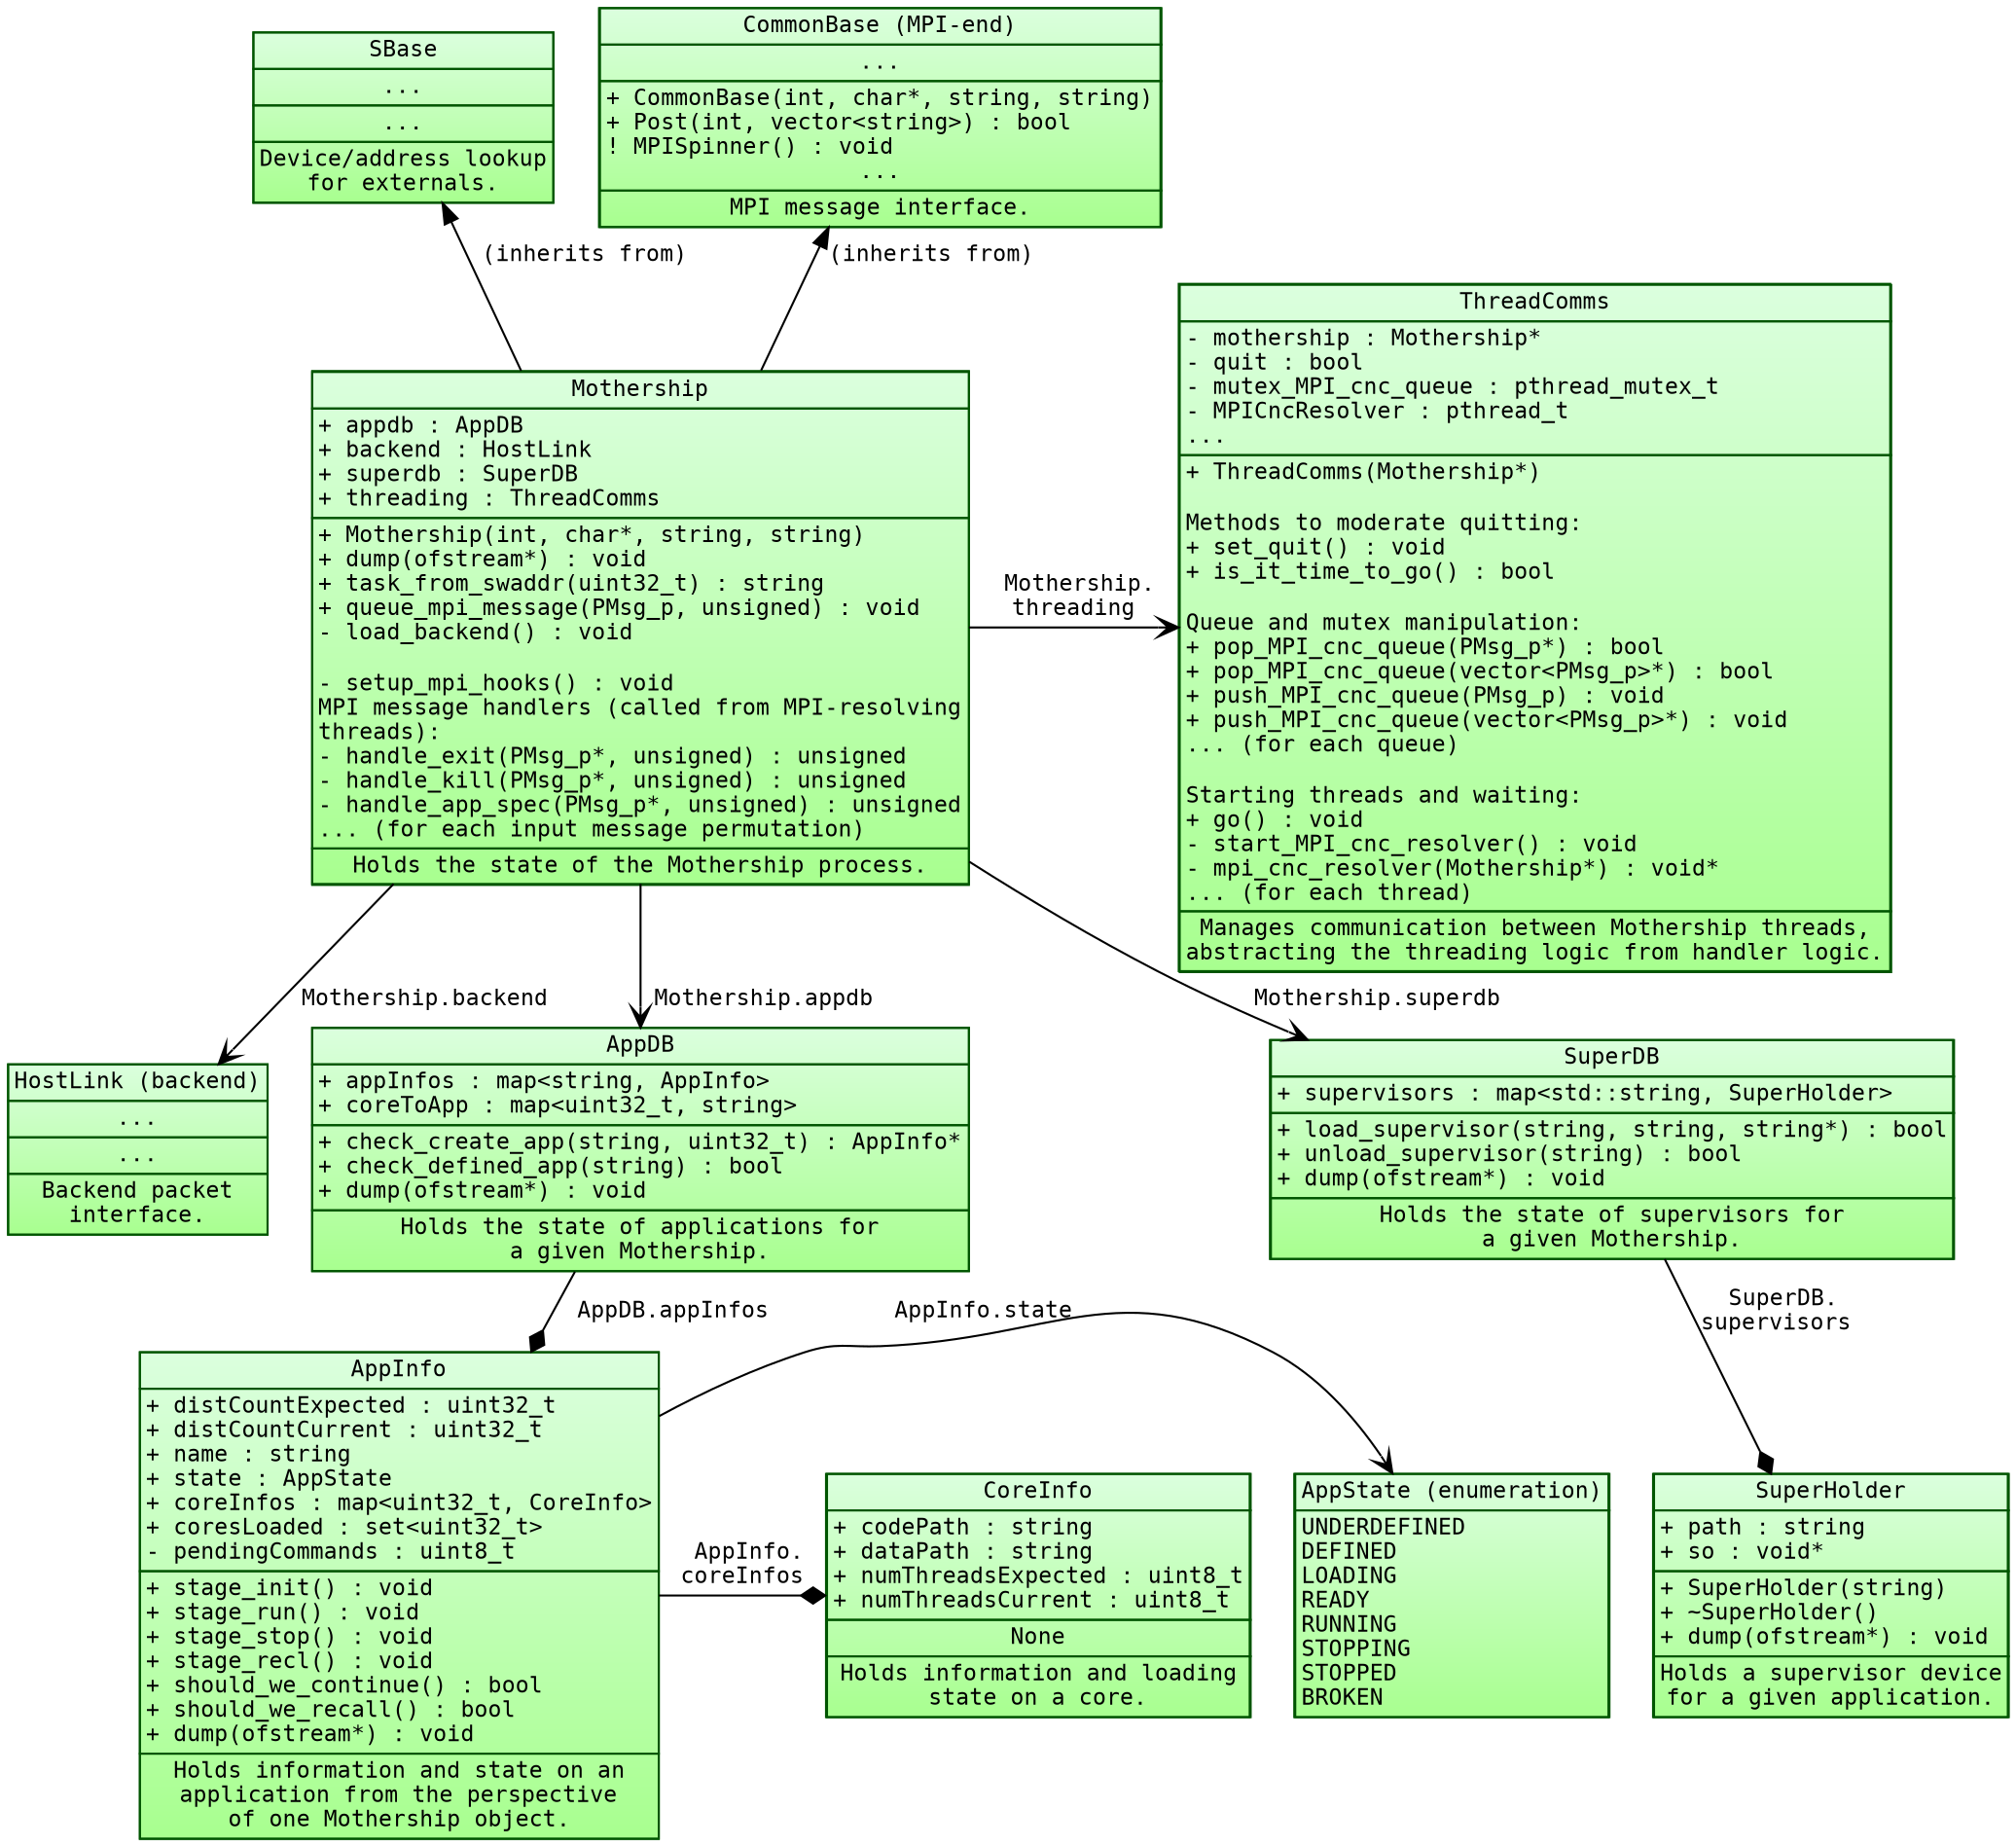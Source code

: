digraph G {
    fontname="Inconsolata";
    fontsize=11;
    margin=0;
    nodesep=0.3;
    rankdir="UD";
    ranksep=0.2;

    /* Class definitions (as graph nodes) */
    node[color="#005500",
         fillcolor="#DBFFDE:#A8FF8F",
         fontname="Inconsolata",
         fontsize=11,
         gradientangle=270,
         margin=0,
         shape="rect",
         style="filled"];

    SBase[label=<<TABLE BORDER="0" CELLBORDER="1" CELLSPACING="0">
<TR><TD>SBase</TD></TR>
<TR><TD ALIGN="TEXT">
...<BR ALIGN="TEXT"/>
</TD></TR>
<TR><TD ALIGN="TEXT">
...<BR ALIGN="TEXT"/>
</TD></TR>
<TR><TD ALIGN="TEXT">
Device/address lookup<BR ALIGN="TEXT"/>
for externals.<BR ALIGN="TEXT"/>
</TD></TR></TABLE>>];

    HostLink[label=<<TABLE BORDER="0" CELLBORDER="1" CELLSPACING="0">
<TR><TD>HostLink (backend)</TD></TR>
<TR><TD ALIGN="TEXT">
...<BR ALIGN="TEXT"/>
</TD></TR>
<TR><TD ALIGN="TEXT">
...<BR ALIGN="TEXT"/>
</TD></TR>
<TR><TD ALIGN="TEXT">
Backend packet<BR ALIGN="TEXT"/>
interface.<BR ALIGN="TEXT"/>
</TD></TR></TABLE>>];

    CommonBase[label=<<TABLE BORDER="0" CELLBORDER="1" CELLSPACING="0">
<TR><TD>CommonBase (MPI-end)</TD></TR>
<TR><TD ALIGN="TEXT">
...<BR ALIGN="TEXT"/>
</TD></TR>
<TR><TD ALIGN="LEFT">
+ CommonBase(int, char*, string, string)<BR ALIGN="LEFT"/>
+ Post(int, vector&lt;string&gt;) : bool<BR ALIGN="LEFT"/>
! MPISpinner() : void<BR ALIGN="LEFT"/>
...<BR ALIGN="TEXT"/>
</TD></TR>
<TR><TD ALIGN="TEXT">
MPI message interface.<BR ALIGN="TEXT"/>
</TD></TR></TABLE>>];

    AppState[label=<<TABLE BORDER="0" CELLBORDER="1" CELLSPACING="0">
<TR><TD>AppState (enumeration)</TD></TR>
<TR><TD ALIGN="LEFT">
UNDERDEFINED<BR ALIGN="LEFT"/>
DEFINED<BR ALIGN="LEFT"/>
LOADING<BR ALIGN="LEFT"/>
READY<BR ALIGN="LEFT"/>
RUNNING<BR ALIGN="LEFT"/>
STOPPING<BR ALIGN="LEFT"/>
STOPPED<BR ALIGN="LEFT"/>
BROKEN<BR ALIGN="LEFT"/>
</TD></TR></TABLE>>];

    AppDB[label=<<TABLE BORDER="0" CELLBORDER="1" CELLSPACING="0">
<TR><TD>AppDB</TD></TR>
<TR><TD ALIGN="LEFT">
+ appInfos : map&lt;string, AppInfo&gt;<BR ALIGN="LEFT"/>
+ coreToApp : map&lt;uint32_t, string&gt;<BR ALIGN="LEFT"/>
</TD></TR>
<TR><TD ALIGN="LEFT">
+ check_create_app(string, uint32_t) : AppInfo*<BR ALIGN="LEFT"/>
+ check_defined_app(string) : bool<BR ALIGN="LEFT"/>
+ dump(ofstream*) : void<BR ALIGN="LEFT"/>
</TD></TR>
<TR><TD ALIGN="TEXT">
Holds the state of applications for<BR ALIGN="TEXT"/>
a given Mothership.
</TD></TR></TABLE>>];

    AppInfo[label=<<TABLE BORDER="0" CELLBORDER="1" CELLSPACING="0">
<TR><TD>AppInfo</TD></TR>
<TR><TD ALIGN="LEFT">
+ distCountExpected : uint32_t<BR ALIGN="LEFT"/>
+ distCountCurrent : uint32_t<BR ALIGN="LEFT"/>
+ name : string<BR ALIGN="LEFT"/>
+ state : AppState<BR ALIGN="LEFT"/>
+ coreInfos : map&lt;uint32_t, CoreInfo&gt;<BR ALIGN="LEFT"/>
+ coresLoaded : set&lt;uint32_t&gt;<BR ALIGN="LEFT"/>
- pendingCommands : uint8_t<BR ALIGN="LEFT"/>
</TD></TR>
<TR><TD ALIGN="LEFT">
+ stage_init() : void<BR ALIGN="LEFT"/>
+ stage_run() : void<BR ALIGN="LEFT"/>
+ stage_stop() : void<BR ALIGN="LEFT"/>
+ stage_recl() : void<BR ALIGN="LEFT"/>
+ should_we_continue() : bool<BR ALIGN="LEFT"/>
+ should_we_recall() : bool<BR ALIGN="LEFT"/>
+ dump(ofstream*) : void<BR ALIGN="LEFT"/>
</TD></TR>
<TR><TD ALIGN="TEXT">
Holds information and state on an<BR ALIGN="TEXT"/>
application from the perspective<BR ALIGN="TEXT"/>
of one Mothership object.<BR ALIGN="TEXT"/>
</TD></TR></TABLE>>];

    CoreInfo[label=<<TABLE BORDER="0" CELLBORDER="1" CELLSPACING="0">
<TR><TD>CoreInfo</TD></TR>
<TR><TD ALIGN="LEFT">
+ codePath : string<BR ALIGN="LEFT"/>
+ dataPath : string<BR ALIGN="LEFT"/>
+ numThreadsExpected : uint8_t<BR ALIGN="LEFT"/>
+ numThreadsCurrent : uint8_t<BR ALIGN="LEFT"/>
</TD></TR>
<TR><TD ALIGN="TEXT">
None
</TD></TR>
<TR><TD ALIGN="TEXT">
Holds information and loading<BR ALIGN="TEXT"/>
state on a core.<BR ALIGN="TEXT"/>
</TD></TR></TABLE>>];

    SuperDB[label=<<TABLE BORDER="0" CELLBORDER="1" CELLSPACING="0">
<TR><TD>SuperDB</TD></TR>
<TR><TD ALIGN="LEFT">
+ supervisors : map&lt;std::string, SuperHolder&gt;<BR ALIGN="LEFT"/>
</TD></TR>
<TR><TD ALIGN="LEFT">
+ load_supervisor(string, string, string*) : bool<BR ALIGN="LEFT"/>
+ unload_supervisor(string) : bool<BR ALIGN="LEFT"/>
+ dump(ofstream*) : void<BR ALIGN="LEFT"/>
</TD></TR>
<TR><TD ALIGN="TEXT">
Holds the state of supervisors for<BR ALIGN="TEXT"/>
a given Mothership.
</TD></TR></TABLE>>];

    SuperHolder[label=<<TABLE BORDER="0" CELLBORDER="1" CELLSPACING="0">
<TR><TD>SuperHolder</TD></TR>
<TR><TD ALIGN="LEFT">
+ path : string<BR ALIGN="LEFT"/>
+ so : void*<BR ALIGN="LEFT"/>
</TD></TR>
<TR><TD ALIGN="LEFT">
+ SuperHolder(string)<BR ALIGN="LEFT"/>
+ ~SuperHolder()<BR ALIGN="LEFT"/>
+ dump(ofstream*) : void<BR ALIGN="LEFT"/>
</TD></TR>
<TR><TD ALIGN="TEXT">
Holds a supervisor device<BR ALIGN="TEXT"/>
for a given application.<BR ALIGN="TEXT"/>
</TD></TR></TABLE>>];

    Mothership[label=<<TABLE BORDER="0" CELLBORDER="1" CELLSPACING="0">
<TR><TD>Mothership</TD></TR>
<TR><TD ALIGN="LEFT">
+ appdb : AppDB<BR ALIGN="LEFT"/>
+ backend : HostLink<BR ALIGN="LEFT"/>
+ superdb : SuperDB<BR ALIGN="LEFT"/>
+ threading : ThreadComms<BR ALIGN="LEFT"/>
</TD></TR>
<TR><TD ALIGN="LEFT">
+ Mothership(int, char*, string, string)<BR ALIGN="LEFT"/>
+ dump(ofstream*) : void<BR ALIGN="LEFT"/>
+ task_from_swaddr(uint32_t) : string<BR ALIGN="LEFT"/>
+ queue_mpi_message(PMsg_p, unsigned) : void<BR ALIGN="LEFT"/>
- load_backend() : void<BR ALIGN="LEFT"/><BR ALIGN="LEFT"/>
- setup_mpi_hooks() : void<BR ALIGN="LEFT"/>
MPI message handlers (called from MPI-resolving<BR ALIGN="LEFT"/>
threads):<BR ALIGN="LEFT"/>
- handle_exit(PMsg_p*, unsigned) : unsigned<BR ALIGN="LEFT"/>
- handle_kill(PMsg_p*, unsigned) : unsigned<BR ALIGN="LEFT"/>
- handle_app_spec(PMsg_p*, unsigned) : unsigned<BR ALIGN="LEFT"/>
... (for each input message permutation)<BR ALIGN="LEFT"/>
</TD></TR>
<TR><TD ALIGN="TEXT">
Holds the state of the Mothership process.
</TD></TR></TABLE>>];

    ThreadComms[label=<<TABLE BORDER="0" CELLBORDER="1" CELLSPACING="0">
<TR><TD>ThreadComms</TD></TR>
<TR><TD ALIGN="LEFT">
- mothership : Mothership*<BR ALIGN="LEFT"/>
- quit : bool<BR ALIGN="LEFT"/>
- mutex_MPI_cnc_queue : pthread_mutex_t<BR ALIGN="LEFT"/>
- MPICncResolver : pthread_t<BR ALIGN="LEFT"/>
...<BR ALIGN="LEFT"/>
<!--
- mutex_MPI_app_queue : pthread_mutex_t<BR ALIGN="LEFT"/>
- MPIApplicationResolver : pthread_t<BR ALIGN="LEFT"/>
- mutex_backend_output_queue : pthread_mutex_t<BR ALIGN="LEFT"/>
- BackendOutputBroker : pthread_t<BR ALIGN="LEFT"/>
- MPIInputBroker : pthread_t<BR ALIGN="LEFT"/>
- BackendInputBroker : pthread_t<BR ALIGN="LEFT"/>
- DebugInputBroker : pthread_t<BR ALIGN="LEFT"/>
-->
</TD></TR>
<TR><TD ALIGN="LEFT">
+ ThreadComms(Mothership*)<BR ALIGN="LEFT"/><BR ALIGN="LEFT"/>
Methods to moderate quitting:<BR ALIGN="LEFT"/>
+ set_quit() : void<BR ALIGN="LEFT"/>
+ is_it_time_to_go() : bool<BR ALIGN="LEFT"/><BR ALIGN="LEFT"/>
Queue and mutex manipulation: <BR ALIGN="LEFT"/>
+ pop_MPI_cnc_queue(PMsg_p*) : bool<BR ALIGN="LEFT"/>
+ pop_MPI_cnc_queue(vector&lt;PMsg_p&gt;*) : bool<BR ALIGN="LEFT"/>
+ push_MPI_cnc_queue(PMsg_p) : void<BR ALIGN="LEFT"/>
+ push_MPI_cnc_queue(vector&lt;PMsg_p&gt;*) : void<BR ALIGN="LEFT"/>
... (for each queue)<BR ALIGN="LEFT"/><BR ALIGN="LEFT"/>
<!--
+ pop_MPI_app_queue(PMsg_p*) : bool<BR ALIGN="LEFT"/>
+ pop_MPI_app_queue(vector&lt;PMsg_p*&gt;*) : bool<BR ALIGN="LEFT"/>
+ push_MPI_app_queue(PMsg_p) : void<BR ALIGN="LEFT"/>
+ push_MPI_app_queue(vector&lt;PMsg_p*&gt;*) : void<BR ALIGN="LEFT"/>
+ pop_backend_out_queue(P_Pkt_t*) : bool<BR ALIGN="LEFT"/>
+ pop_backend_out_queue(vector&lt;P_Pkt_t*&gt;*) : bool<BR ALIGN="LEFT"/>
+ push_backend_out_queue(P_Pkt_t) : void<BR ALIGN="LEFT"/>
+ push_backend_out_queue(vector&lt;P_Pkt_t*&gt;*) : void<BR ALIGN="LEFT"/>
+ pop_backend_in_queue(P_Pkt_t*) : bool<BR ALIGN="LEFT"/>
+ pop_backend_in_queue(vector&lt;P_Pkt_t*&gt;*) : bool<BR ALIGN="LEFT"/>
+ push_backend_in_queue(P_Pkt_t) : void<BR ALIGN="LEFT"/>
+ push_backend_in_queue(vector&lt;P_Pkt_t*&gt;*) : void<BR ALIGN="LEFT"/>
+ pop_debug_in_queue(P_Debug_Pkt_t*) : bool<BR ALIGN="LEFT"/>
+ pop_debug_in_queue(vector&lt;P_Debug_Pkt_t*&gt;*) : bool<BR ALIGN="LEFT"/>
+ push_debug_in_queue(P_Debug_Pkt_t) : void<BR ALIGN="LEFT"/>
+ push_debug_in_queue(vector&lt;P_Debug_Pkt_t*&gt;*) : void<BR ALIGN="LEFT"/>
-->
Starting threads and waiting: <BR ALIGN="LEFT"/>
+ go() : void<BR ALIGN="LEFT"/>
- start_MPI_cnc_resolver() : void<BR ALIGN="LEFT"/>
- mpi_cnc_resolver(Mothership*) : void*<BR ALIGN="LEFT"/>
... (for each thread)<BR ALIGN="LEFT"/>
<!--
- start_MPI_input_broker() : void<BR ALIGN="LEFT"/>
- mpi_input_broker(Mothership*) : void*<BR ALIGN="LEFT"/>
- start_MPI_app_resolver() : void<BR ALIGN="LEFT"/>
- mpi_app_resolver(Mothership*) : void*<BR ALIGN="LEFT"/>
- start_backend_output_broker() : void<BR ALIGN="LEFT"/>
- backend_output_broker(Mothership*) : void*<BR ALIGN="LEFT"/>
- start_backend_input_broker() : void<BR ALIGN="LEFT"/>
- backend_input_broker(Mothership*) : void*<BR ALIGN="LEFT"/>
- start_debug_input_broker() : void<BR ALIGN="LEFT"/>
- debug_input_broker(Mothership*) : void*<BR ALIGN="LEFT"/>
-->
</TD></TR>
<TR><TD ALIGN="TEXT">
Manages communication between Mothership threads,<BR ALIGN="TEXT"/>
abstracting the threading logic from handler logic.<BR ALIGN="TEXT"/>
</TD></TR></TABLE>>];

    /* Relationship definitions (as graph edges) */
    edge[color="#000000",
         fontname="Inconsolata",
         fontsize=11];

    /* One-to-one containment. */
    {edge[arrowhead="vee"];
        AppInfo -> AppState[label=" AppInfo.state"];
        Mothership -> HostLink[label=" Mothership.backend"];
        Mothership -> ThreadComms[label=" Mothership.\nthreading"];
        Mothership -> AppDB[label=" Mothership.appdb"];
        Mothership -> SuperDB[label=" Mothership.superdb"];
    }

    /* One-to-many containment. */
    {edge[arrowhead="diamond"];
        SuperDB -> SuperHolder[label=" SuperDB.\nsupervisors"];
        AppDB -> AppInfo[label=" AppDB.appInfos"];
        AppInfo -> CoreInfo[label=" AppInfo.\ncoreInfos"];
    }

    /* Inheritance */
    {edge[arrowhead="onormal", label=" (inherits from)"];
        SBase -> Mothership[dir="back"];
        CommonBase -> Mothership[dir="back"];
    }

    /* Rank hackery */
    {rank="same";
        ThreadComms -> Mothership [style="invis"];
        rankdir="LR";
    }
    {rank="same";
        CoreInfo;
        AppState;
        AppInfo;
        rankdir="LR";
    }
}
